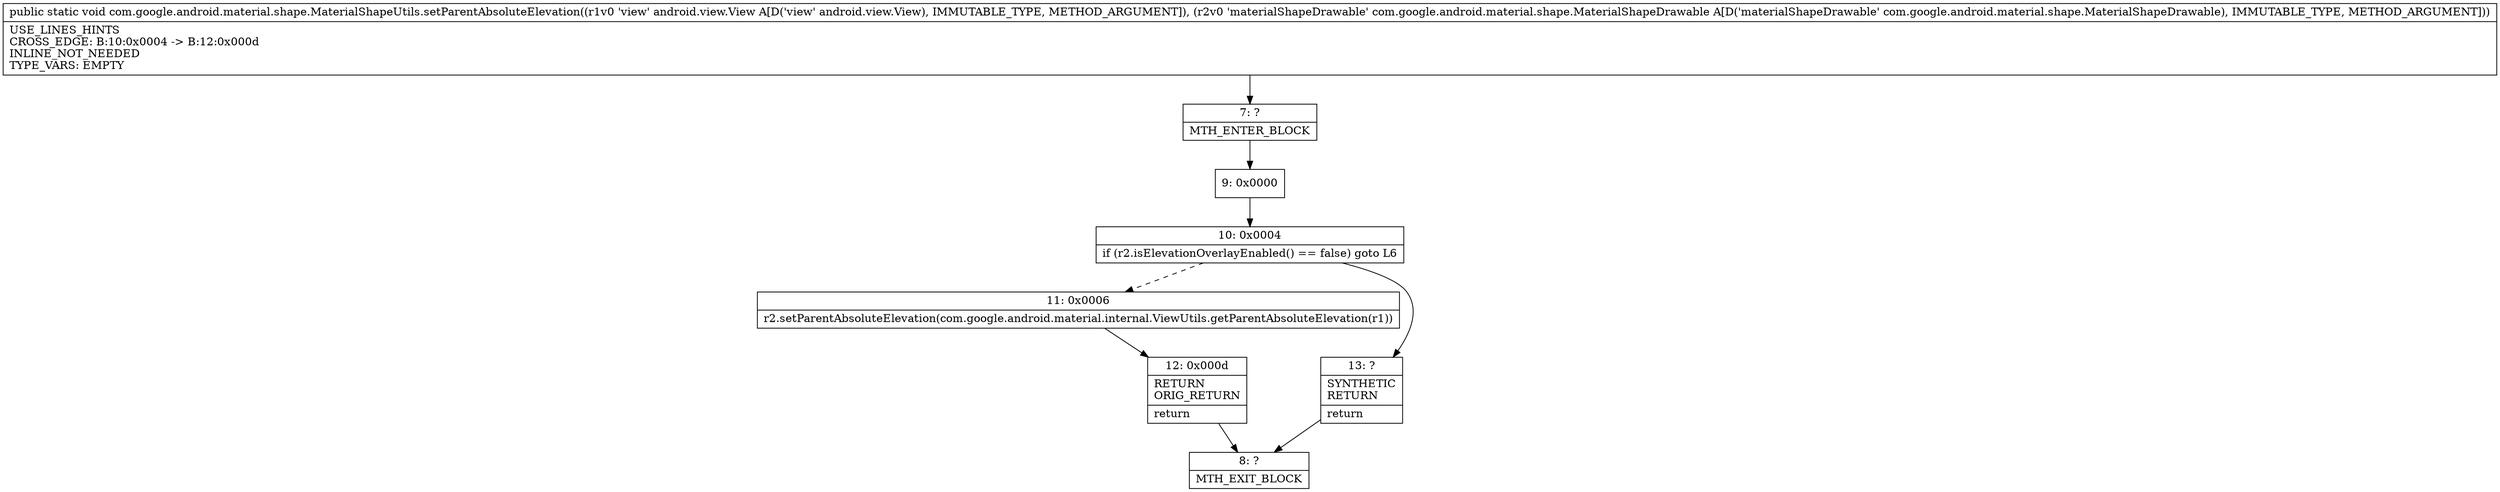 digraph "CFG forcom.google.android.material.shape.MaterialShapeUtils.setParentAbsoluteElevation(Landroid\/view\/View;Lcom\/google\/android\/material\/shape\/MaterialShapeDrawable;)V" {
Node_7 [shape=record,label="{7\:\ ?|MTH_ENTER_BLOCK\l}"];
Node_9 [shape=record,label="{9\:\ 0x0000}"];
Node_10 [shape=record,label="{10\:\ 0x0004|if (r2.isElevationOverlayEnabled() == false) goto L6\l}"];
Node_11 [shape=record,label="{11\:\ 0x0006|r2.setParentAbsoluteElevation(com.google.android.material.internal.ViewUtils.getParentAbsoluteElevation(r1))\l}"];
Node_12 [shape=record,label="{12\:\ 0x000d|RETURN\lORIG_RETURN\l|return\l}"];
Node_8 [shape=record,label="{8\:\ ?|MTH_EXIT_BLOCK\l}"];
Node_13 [shape=record,label="{13\:\ ?|SYNTHETIC\lRETURN\l|return\l}"];
MethodNode[shape=record,label="{public static void com.google.android.material.shape.MaterialShapeUtils.setParentAbsoluteElevation((r1v0 'view' android.view.View A[D('view' android.view.View), IMMUTABLE_TYPE, METHOD_ARGUMENT]), (r2v0 'materialShapeDrawable' com.google.android.material.shape.MaterialShapeDrawable A[D('materialShapeDrawable' com.google.android.material.shape.MaterialShapeDrawable), IMMUTABLE_TYPE, METHOD_ARGUMENT]))  | USE_LINES_HINTS\lCROSS_EDGE: B:10:0x0004 \-\> B:12:0x000d\lINLINE_NOT_NEEDED\lTYPE_VARS: EMPTY\l}"];
MethodNode -> Node_7;Node_7 -> Node_9;
Node_9 -> Node_10;
Node_10 -> Node_11[style=dashed];
Node_10 -> Node_13;
Node_11 -> Node_12;
Node_12 -> Node_8;
Node_13 -> Node_8;
}

